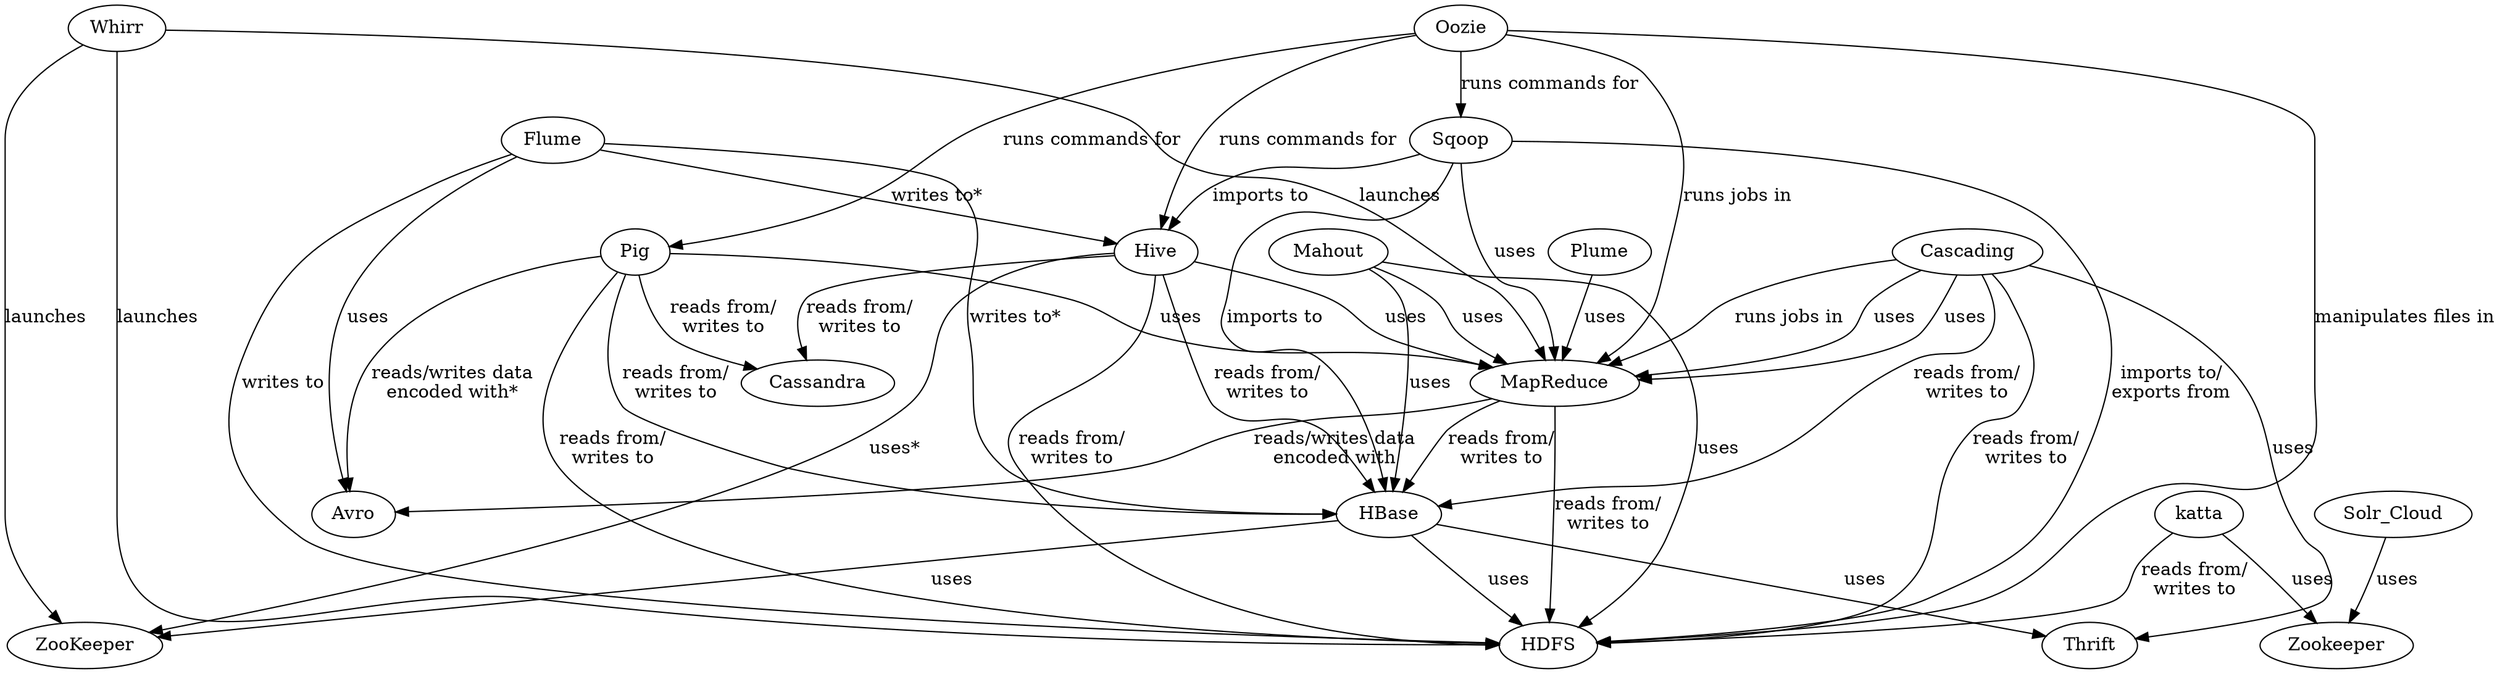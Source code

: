 // dot -Tpng hadoop-ecosystem.dot -o hadoop-ecosystem.png
digraph HadoopEcosystem {
  MapReduce -> HDFS [label="reads from/\nwrites to"];
  MapReduce -> HBase [label="reads from/\nwrites to"];
  MapReduce -> Avro [label="reads/writes data\nencoded with"];
  HBase -> HDFS [label="uses"];
  HBase -> ZooKeeper [label="uses"];
  HBase -> Thrift [label="uses"];
  Pig -> Cassandra [label="reads from/\nwrites to"];
  Pig -> HDFS [label="reads from/\nwrites to"];
  Pig -> HBase [label="reads from/\nwrites to"];
  Pig -> MapReduce [label="uses"];
  Pig -> Avro [label="reads/writes data\nencoded with*"];
  Hive -> Cassandra [label="reads from/\nwrites to"];
  Hive -> HDFS [label="reads from/\nwrites to"];
  Hive -> HBase [label="reads from/\nwrites to"];
  Hive -> MapReduce [label="uses"];
  Hive -> ZooKeeper [label="uses*"];
  Plume -> MapReduce [label="uses"];
  Sqoop -> HDFS [label="imports to/\nexports from"];
  Sqoop -> MapReduce [label="uses"];
  Sqoop -> HBase [label="imports to"];
  Sqoop -> Hive [label="imports to"];
  Flume -> HDFS [label="writes to"];
  Flume -> Avro [label="uses"];
  Flume -> HBase [label="writes to*"];
  Flume -> Hive [label="writes to*"];
  Oozie -> HDFS [label="manipulates files in"];
  Oozie -> MapReduce [label="runs jobs in"];
  Oozie -> Pig [label="runs commands for"];
  Oozie -> Hive [label="runs commands for"];
  Oozie -> Sqoop [label="runs commands for"];
  Cascading -> MapReduce  [label="runs jobs in"];
  Cascading -> MapReduce [label="uses"];
  katta -> HDFS [label="reads from/\nwrites to"];
  katta -> Zookeeper [label="uses"];
  Solr_Cloud -> Zookeeper [label="uses"];
  Whirr -> HDFS [label="launches"];
  Whirr -> MapReduce [label="launches"];
  Whirr -> ZooKeeper [label="launches"];
  Mahout -> HDFS [label="uses"];
  Mahout -> MapReduce [label="uses"];
  Mahout -> HBase [label="uses"];
  Cascading -> HDFS [label="reads from/\nwrites to"];
  Cascading -> HBase [label="reads from/\nwrites to"];
  Cascading -> MapReduce [label="uses"];
  Cascading -> Thrift [label="uses"];

  { rank=same; Oozie Whirr }

}
